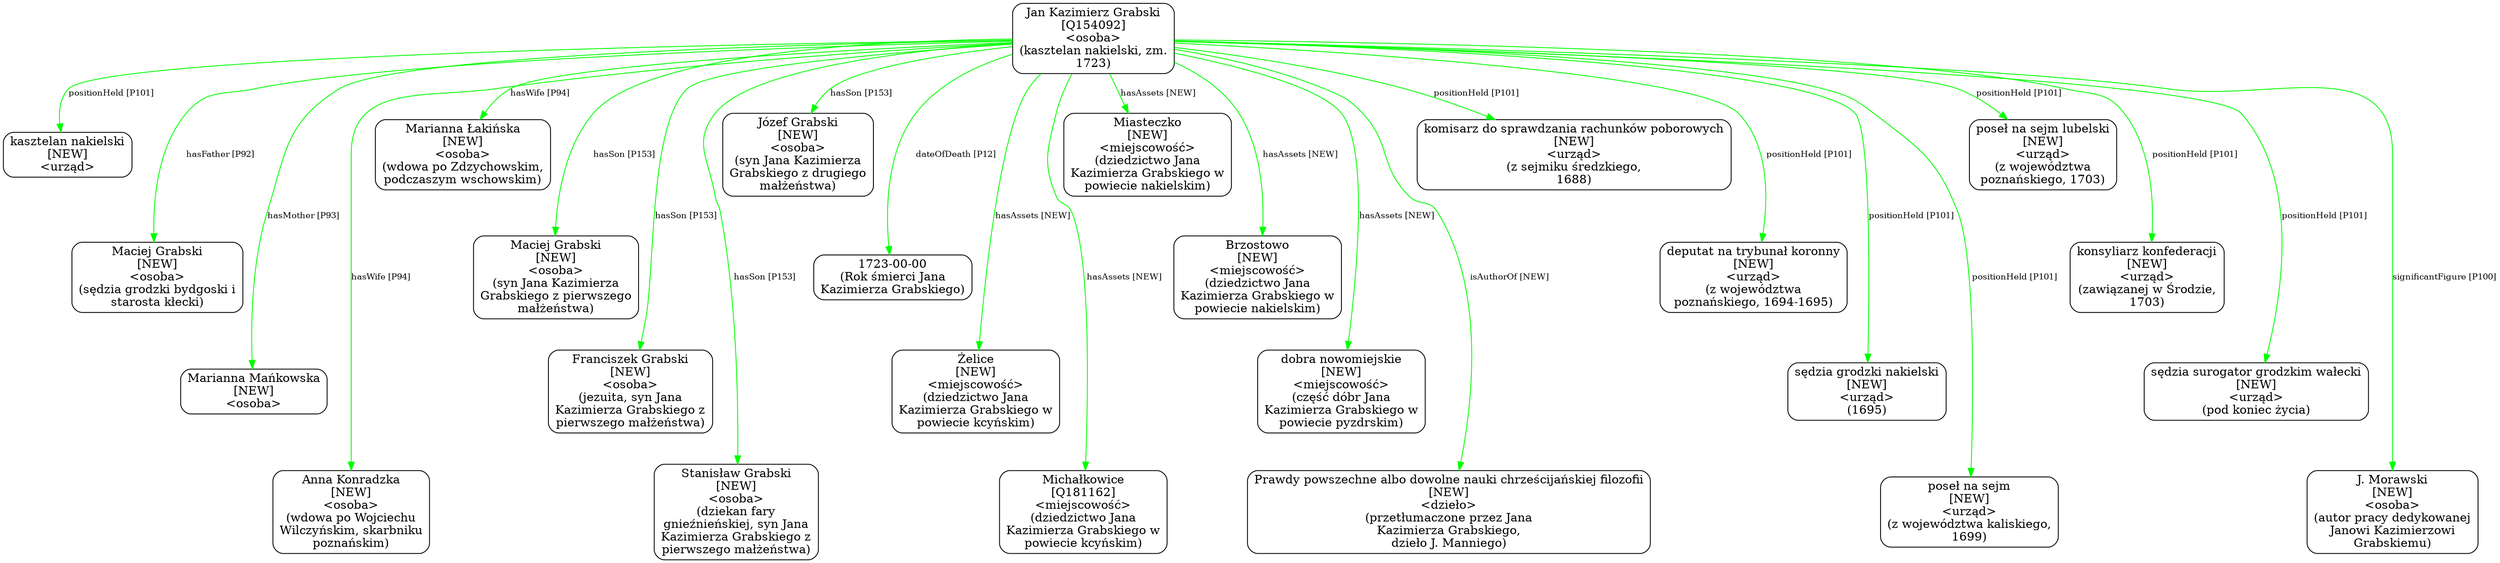 digraph {
	node [shape=box,
		style=rounded
	];
	edge [fontsize=10];
	"Jan Kazimierz Grabski
[Q154092]
<osoba>
(kasztelan nakielski, zm.
1723)"	[color=black,
		label="Jan Kazimierz Grabski
[Q154092]
<osoba>
(kasztelan nakielski, zm.
1723)"];
	"Jan Kazimierz Grabski
[Q154092]
<osoba>
(kasztelan nakielski, zm.
1723)" -> "kasztelan nakielski
[NEW]
<urząd>"	[color=green,
		label="positionHeld [P101]",
		minlen=1];
	"Jan Kazimierz Grabski
[Q154092]
<osoba>
(kasztelan nakielski, zm.
1723)" -> "Maciej Grabski
[NEW]
<osoba>
(sędzia grodzki bydgoski i
starosta kłecki)"	[color=green,
		label="hasFather [P92]",
		minlen=2];
	"Jan Kazimierz Grabski
[Q154092]
<osoba>
(kasztelan nakielski, zm.
1723)" -> "Marianna Mańkowska
[NEW]
<osoba>"	[color=green,
		label="hasMother [P93]",
		minlen=3];
	"Jan Kazimierz Grabski
[Q154092]
<osoba>
(kasztelan nakielski, zm.
1723)" -> "Anna Konradzka
[NEW]
<osoba>
(wdowa po Wojciechu
Wilczyńskim, skarbniku
poznańskim)"	[color=green,
		label="hasWife [P94]",
		minlen=4];
	"Jan Kazimierz Grabski
[Q154092]
<osoba>
(kasztelan nakielski, zm.
1723)" -> "Marianna Łakińska
[NEW]
<osoba>
(wdowa po Zdzychowskim,
podczaszym wschowskim)"	[color=green,
		label="hasWife [P94]",
		minlen=1];
	"Jan Kazimierz Grabski
[Q154092]
<osoba>
(kasztelan nakielski, zm.
1723)" -> "Maciej Grabski
[NEW]
<osoba>
(syn Jana Kazimierza
Grabskiego z pierwszego
małżeństwa)"	[color=green,
		label="hasSon [P153]",
		minlen=2];
	"Jan Kazimierz Grabski
[Q154092]
<osoba>
(kasztelan nakielski, zm.
1723)" -> "Franciszek Grabski
[NEW]
<osoba>
(jezuita, syn Jana
Kazimierza Grabskiego z
pierwszego małżeństwa)"	[color=green,
		label="hasSon [P153]",
		minlen=3];
	"Jan Kazimierz Grabski
[Q154092]
<osoba>
(kasztelan nakielski, zm.
1723)" -> "Stanisław Grabski
[NEW]
<osoba>
(dziekan fary
gnieźnieńskiej, syn Jana
Kazimierza Grabskiego z
pierwszego małżeństwa)"	[color=green,
		label="hasSon [P153]",
		minlen=4];
	"Jan Kazimierz Grabski
[Q154092]
<osoba>
(kasztelan nakielski, zm.
1723)" -> "Józef Grabski
[NEW]
<osoba>
(syn Jana Kazimierza
Grabskiego z drugiego
małżeństwa)"	[color=green,
		label="hasSon [P153]",
		minlen=1];
	"Jan Kazimierz Grabski
[Q154092]
<osoba>
(kasztelan nakielski, zm.
1723)" -> "1723-00-00
(Rok śmierci Jana
Kazimierza Grabskiego)"	[color=green,
		label="dateOfDeath [P12]",
		minlen=2];
	"Jan Kazimierz Grabski
[Q154092]
<osoba>
(kasztelan nakielski, zm.
1723)" -> "Żelice
[NEW]
<miejscowość>
(dziedzictwo Jana
Kazimierza Grabskiego w
powiecie kcyńskim)"	[color=green,
		label="hasAssets [NEW]",
		minlen=3];
	"Jan Kazimierz Grabski
[Q154092]
<osoba>
(kasztelan nakielski, zm.
1723)" -> "Michałkowice
[Q181162]
<miejscowość>
(dziedzictwo Jana
Kazimierza Grabskiego w
powiecie kcyńskim)"	[color=green,
		label="hasAssets [NEW]",
		minlen=4];
	"Jan Kazimierz Grabski
[Q154092]
<osoba>
(kasztelan nakielski, zm.
1723)" -> "Miasteczko
[NEW]
<miejscowość>
(dziedzictwo Jana
Kazimierza Grabskiego w
powiecie nakielskim)"	[color=green,
		label="hasAssets [NEW]",
		minlen=1];
	"Jan Kazimierz Grabski
[Q154092]
<osoba>
(kasztelan nakielski, zm.
1723)" -> "Brzostowo
[NEW]
<miejscowość>
(dziedzictwo Jana
Kazimierza Grabskiego w
powiecie nakielskim)"	[color=green,
		label="hasAssets [NEW]",
		minlen=2];
	"Jan Kazimierz Grabski
[Q154092]
<osoba>
(kasztelan nakielski, zm.
1723)" -> "dobra nowomiejskie
[NEW]
<miejscowość>
(część dóbr Jana
Kazimierza Grabskiego w
powiecie pyzdrskim)"	[color=green,
		label="hasAssets [NEW]",
		minlen=3];
	"Jan Kazimierz Grabski
[Q154092]
<osoba>
(kasztelan nakielski, zm.
1723)" -> "Prawdy powszechne albo dowolne nauki chrześcijańskiej filozofii
[NEW]
<dzieło>
(przetłumaczone przez Jana
Kazimierza Grabskiego,
\
dzieło J. Manniego)"	[color=green,
		label="isAuthorOf [NEW]",
		minlen=4];
	"Jan Kazimierz Grabski
[Q154092]
<osoba>
(kasztelan nakielski, zm.
1723)" -> "komisarz do sprawdzania rachunków poborowych
[NEW]
<urząd>
(z sejmiku średzkiego,
1688)"	[color=green,
		label="positionHeld [P101]",
		minlen=1];
	"Jan Kazimierz Grabski
[Q154092]
<osoba>
(kasztelan nakielski, zm.
1723)" -> "deputat na trybunał koronny
[NEW]
<urząd>
(z województwa
poznańskiego, 1694-1695)"	[color=green,
		label="positionHeld [P101]",
		minlen=2];
	"Jan Kazimierz Grabski
[Q154092]
<osoba>
(kasztelan nakielski, zm.
1723)" -> "sędzia grodzki nakielski
[NEW]
<urząd>
(1695)"	[color=green,
		label="positionHeld [P101]",
		minlen=3];
	"Jan Kazimierz Grabski
[Q154092]
<osoba>
(kasztelan nakielski, zm.
1723)" -> "poseł na sejm
[NEW]
<urząd>
(z województwa kaliskiego,
1699)"	[color=green,
		label="positionHeld [P101]",
		minlen=4];
	"Jan Kazimierz Grabski
[Q154092]
<osoba>
(kasztelan nakielski, zm.
1723)" -> "poseł na sejm lubelski
[NEW]
<urząd>
(z województwa
poznańskiego, 1703)"	[color=green,
		label="positionHeld [P101]",
		minlen=1];
	"Jan Kazimierz Grabski
[Q154092]
<osoba>
(kasztelan nakielski, zm.
1723)" -> "konsyliarz konfederacji
[NEW]
<urząd>
(zawiązanej w Środzie,
1703)"	[color=green,
		label="positionHeld [P101]",
		minlen=2];
	"Jan Kazimierz Grabski
[Q154092]
<osoba>
(kasztelan nakielski, zm.
1723)" -> "sędzia surogator grodzkim wałecki
[NEW]
<urząd>
(pod koniec życia)"	[color=green,
		label="positionHeld [P101]",
		minlen=3];
	"Jan Kazimierz Grabski
[Q154092]
<osoba>
(kasztelan nakielski, zm.
1723)" -> "J. Morawski
[NEW]
<osoba>
(autor pracy dedykowanej
Janowi Kazimierzowi
Grabskiemu)"	[color=green,
		label="significantFigure [P100]",
		minlen=4];
}
